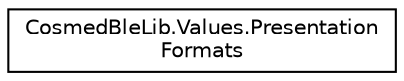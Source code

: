 digraph "Graphical Class Hierarchy"
{
 // LATEX_PDF_SIZE
  edge [fontname="Helvetica",fontsize="10",labelfontname="Helvetica",labelfontsize="10"];
  node [fontname="Helvetica",fontsize="10",shape=record];
  rankdir="LR";
  Node0 [label="CosmedBleLib.Values.Presentation\lFormats",height=0.2,width=0.4,color="black", fillcolor="white", style="filled",URL="$class_cosmed_ble_lib_1_1_values_1_1_presentation_formats.html",tooltip="Help to translate the values in the Presentation Format descriptors contained in a Characteristic...."];
}
